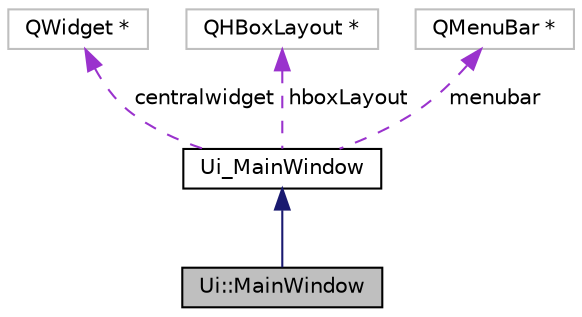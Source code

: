 digraph "Ui::MainWindow"
{
 // INTERACTIVE_SVG=YES
  edge [fontname="Helvetica",fontsize="10",labelfontname="Helvetica",labelfontsize="10"];
  node [fontname="Helvetica",fontsize="10",shape=record];
  Node1 [label="Ui::MainWindow",height=0.2,width=0.4,color="black", fillcolor="grey75", style="filled", fontcolor="black"];
  Node2 -> Node1 [dir="back",color="midnightblue",fontsize="10",style="solid",fontname="Helvetica"];
  Node2 [label="Ui_MainWindow",height=0.2,width=0.4,color="black", fillcolor="white", style="filled",URL="$df/dd7/class_ui___main_window.html"];
  Node3 -> Node2 [dir="back",color="darkorchid3",fontsize="10",style="dashed",label=" centralwidget" ,fontname="Helvetica"];
  Node3 [label="QWidget *",height=0.2,width=0.4,color="grey75", fillcolor="white", style="filled"];
  Node4 -> Node2 [dir="back",color="darkorchid3",fontsize="10",style="dashed",label=" hboxLayout" ,fontname="Helvetica"];
  Node4 [label="QHBoxLayout *",height=0.2,width=0.4,color="grey75", fillcolor="white", style="filled"];
  Node5 -> Node2 [dir="back",color="darkorchid3",fontsize="10",style="dashed",label=" menubar" ,fontname="Helvetica"];
  Node5 [label="QMenuBar *",height=0.2,width=0.4,color="grey75", fillcolor="white", style="filled"];
}
